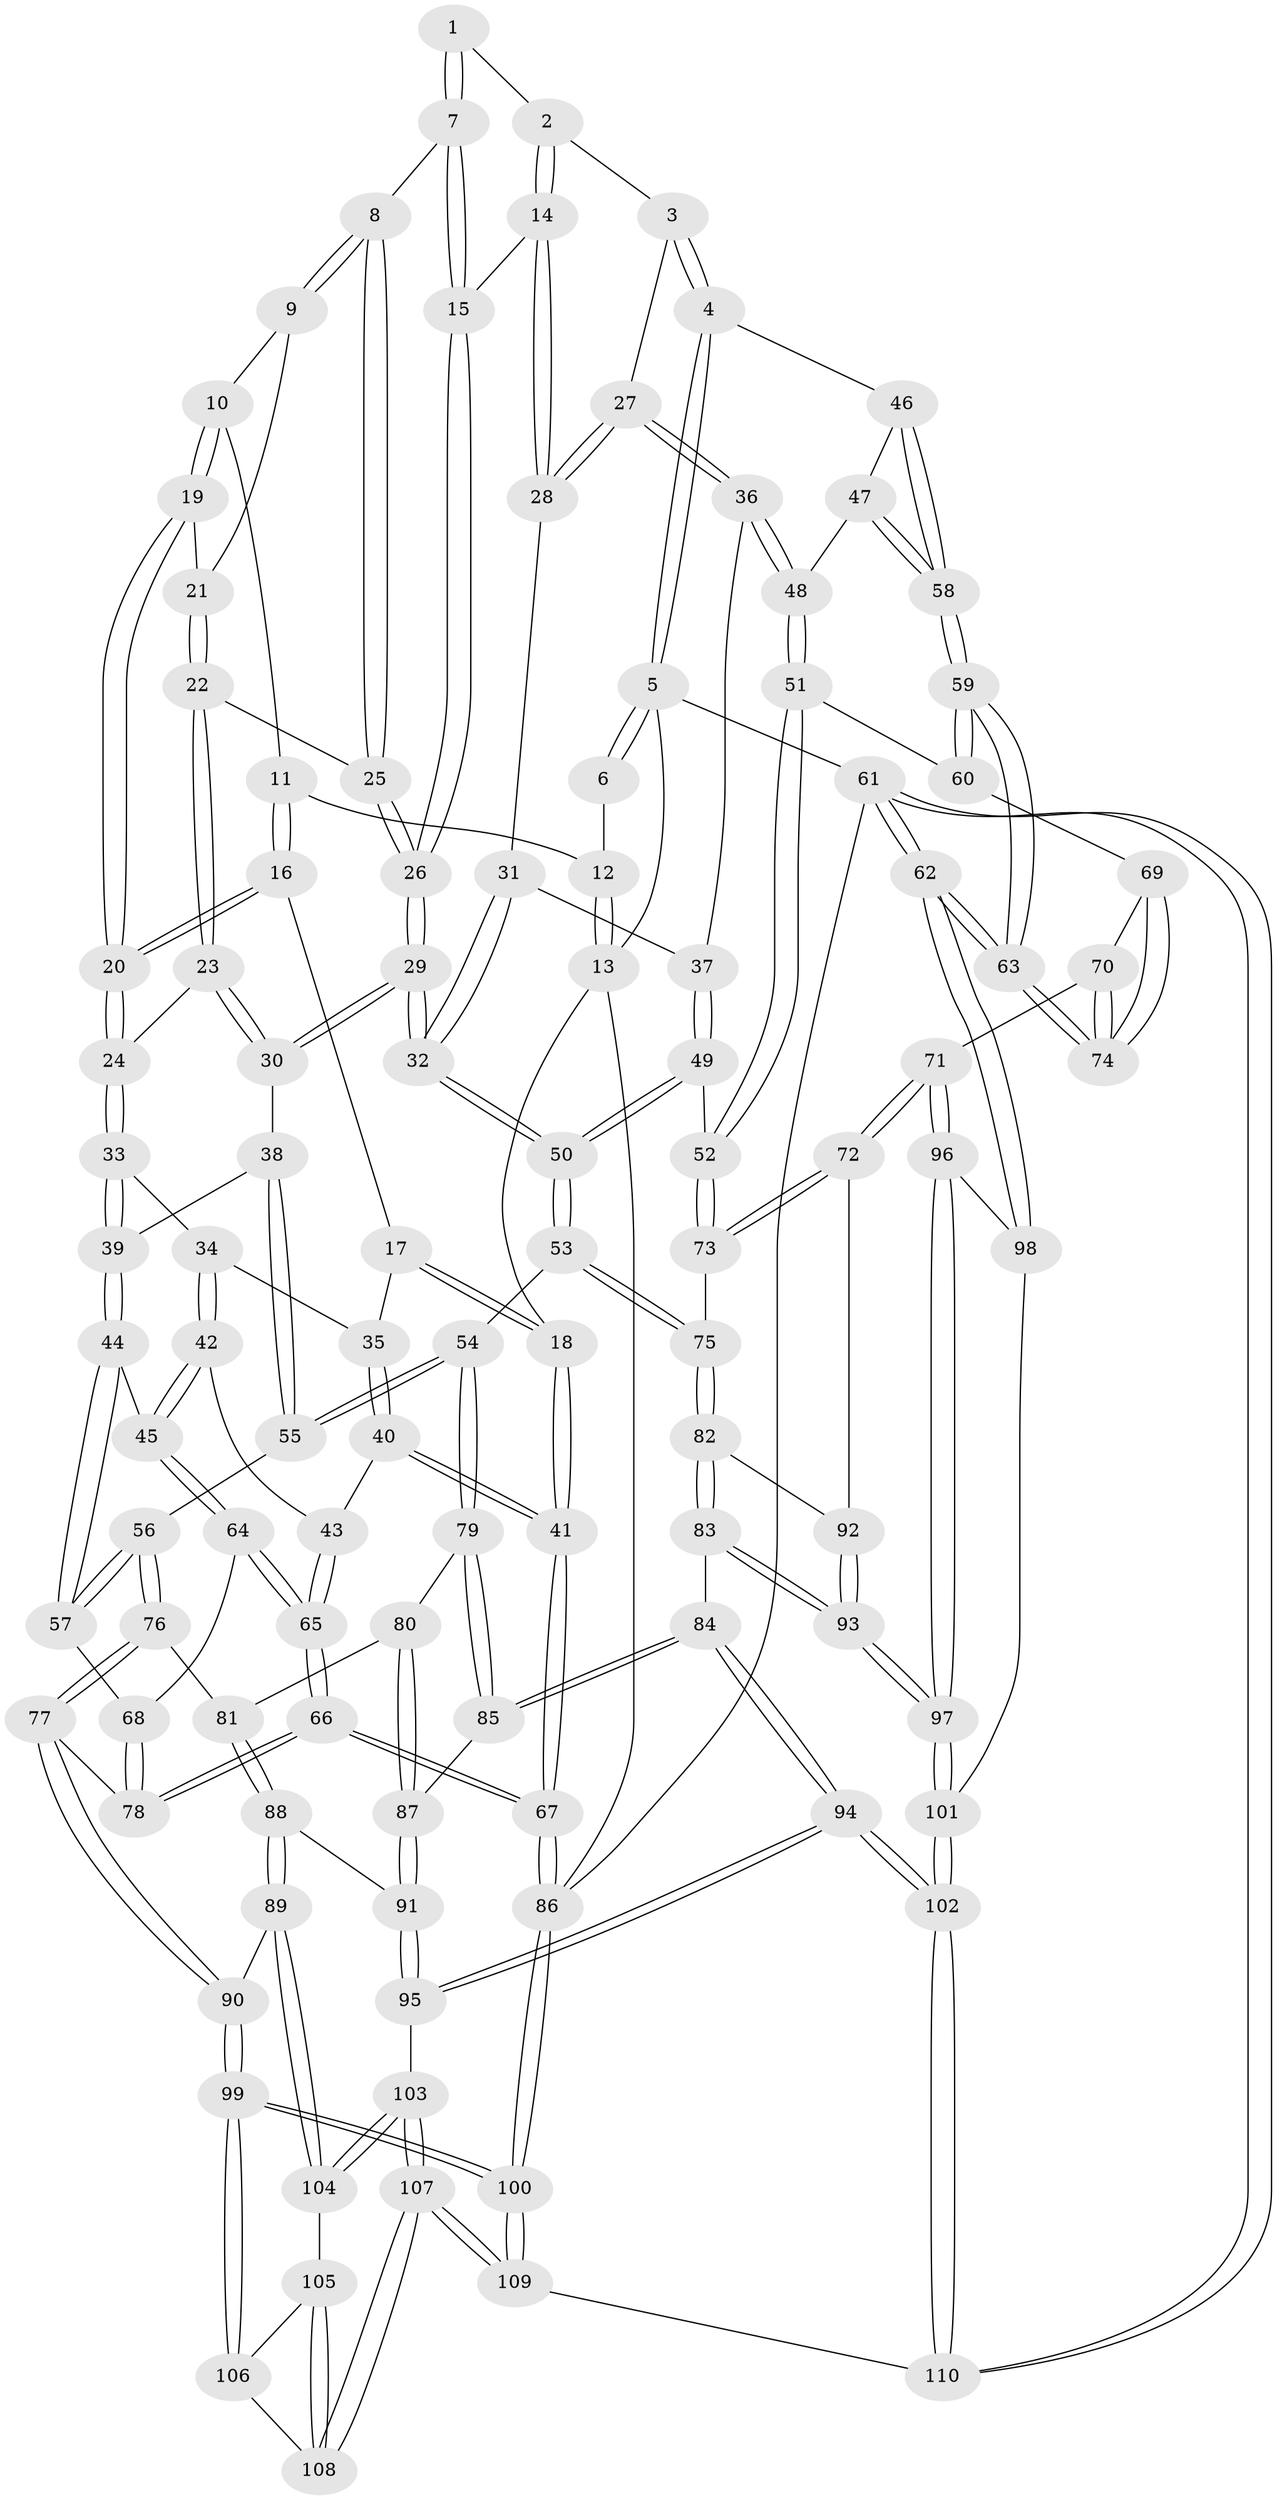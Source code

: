 // Generated by graph-tools (version 1.1) at 2025/17/03/09/25 04:17:06]
// undirected, 110 vertices, 272 edges
graph export_dot {
graph [start="1"]
  node [color=gray90,style=filled];
  1 [pos="+0.5716639536254595+0"];
  2 [pos="+0.7323711334536612+0.06768245787936139"];
  3 [pos="+0.9328770319797498+0.09127520201322488"];
  4 [pos="+1+0"];
  5 [pos="+1+0"];
  6 [pos="+0.5615337863476132+0"];
  7 [pos="+0.5202769644997374+0.11119361322846069"];
  8 [pos="+0.5182633288025772+0.11254424203786648"];
  9 [pos="+0.46039925853952657+0.11209123666443273"];
  10 [pos="+0.25607904155655487+0.0606218966878558"];
  11 [pos="+0.21050595948451625+0.0208083083724836"];
  12 [pos="+0.12618951826299638+0"];
  13 [pos="+0+0"];
  14 [pos="+0.6810514872716914+0.22400028022017543"];
  15 [pos="+0.6190785848056961+0.2012458517813409"];
  16 [pos="+0.18456053196252117+0.10518102006222117"];
  17 [pos="+0.02401312108159359+0.23557061555529077"];
  18 [pos="+0+0.14378300703694155"];
  19 [pos="+0.31101949652655464+0.16158788692602064"];
  20 [pos="+0.19977832251411265+0.27660803893528063"];
  21 [pos="+0.33118051658075076+0.18669426623520885"];
  22 [pos="+0.3517859505149056+0.25197510134462225"];
  23 [pos="+0.3358177891359186+0.26965129233663115"];
  24 [pos="+0.19971573205997956+0.2790899406452866"];
  25 [pos="+0.44425241671573446+0.24873588410671582"];
  26 [pos="+0.5015074529805251+0.35936751497294606"];
  27 [pos="+0.7999374646513363+0.28437453394294276"];
  28 [pos="+0.693674993120349+0.23765285411947498"];
  29 [pos="+0.5046871095692287+0.38495048381326863"];
  30 [pos="+0.3441670085408289+0.3700160516466241"];
  31 [pos="+0.6469882693665606+0.3047320010395923"];
  32 [pos="+0.5175603064657684+0.4059702682213487"];
  33 [pos="+0.19613348862781346+0.2836766160729212"];
  34 [pos="+0.1269826586404306+0.3079542691241263"];
  35 [pos="+0.10497470086787355+0.30237363816547375"];
  36 [pos="+0.8080378058769813+0.3108316351092491"];
  37 [pos="+0.6641007534498479+0.4111095112177999"];
  38 [pos="+0.31040879601171184+0.40789814903903243"];
  39 [pos="+0.2663474465532828+0.4154610697980148"];
  40 [pos="+0+0.4479955579849569"];
  41 [pos="+0+0.4557423298156305"];
  42 [pos="+0.1398534102241337+0.4527955845342059"];
  43 [pos="+0.026688342864931706+0.4635031267610034"];
  44 [pos="+0.20896063931422285+0.48379181114796294"];
  45 [pos="+0.18336373654973548+0.48300090500119613"];
  46 [pos="+1+0.06762375002136574"];
  47 [pos="+0.8554134439105228+0.36898040943977467"];
  48 [pos="+0.849464488986862+0.3700813038867294"];
  49 [pos="+0.6072770624153943+0.4797515988862263"];
  50 [pos="+0.5386717520994533+0.48442464505480176"];
  51 [pos="+0.8475168171512631+0.46247453460907084"];
  52 [pos="+0.7260770944099993+0.5251475523704127"];
  53 [pos="+0.5201282323223326+0.513498295807328"];
  54 [pos="+0.4997433147512574+0.5246368157172809"];
  55 [pos="+0.37863688932730194+0.4930538133105227"];
  56 [pos="+0.2719599690162653+0.5591587281259928"];
  57 [pos="+0.25788015673699166+0.550340105154284"];
  58 [pos="+1+0.4144123881258899"];
  59 [pos="+1+0.5389788212028211"];
  60 [pos="+0.8643420435703799+0.48082519400634277"];
  61 [pos="+1+1"];
  62 [pos="+1+1"];
  63 [pos="+1+0.6945345144013167"];
  64 [pos="+0.10374982996723273+0.6017330471231825"];
  65 [pos="+0.09335034772822533+0.6119523827350929"];
  66 [pos="+0.047721357810691194+0.7256232498715647"];
  67 [pos="+0+0.8616764676827406"];
  68 [pos="+0.2099335242830309+0.5968670023073535"];
  69 [pos="+0.8697353734932898+0.5175012998721132"];
  70 [pos="+0.8537607474170386+0.7048821233378657"];
  71 [pos="+0.8486526648094115+0.7081776639589299"];
  72 [pos="+0.8469633906187176+0.7079716609352704"];
  73 [pos="+0.7292997680752532+0.576454765534327"];
  74 [pos="+1+0.6866207128163009"];
  75 [pos="+0.6314540911208911+0.7080866343127045"];
  76 [pos="+0.28709847176185216+0.5876578962900256"];
  77 [pos="+0.20108310724987166+0.7414492323907644"];
  78 [pos="+0.17299137329531816+0.7344003354143804"];
  79 [pos="+0.46558356570195303+0.5745070665027505"];
  80 [pos="+0.3834441096931776+0.6446499721829552"];
  81 [pos="+0.3799489312234876+0.6459637480080426"];
  82 [pos="+0.6321392861891579+0.7152663098040685"];
  83 [pos="+0.6223081008176565+0.7335212855189416"];
  84 [pos="+0.5735167820916157+0.7699781715482137"];
  85 [pos="+0.5140996090862623+0.7532237409461635"];
  86 [pos="+0+1"];
  87 [pos="+0.48505715303014724+0.7560602341524872"];
  88 [pos="+0.3103964854925592+0.7769867522446864"];
  89 [pos="+0.2984944805417687+0.7834689494312023"];
  90 [pos="+0.26352453989611807+0.78059750053437"];
  91 [pos="+0.4199383434554737+0.7969652373851432"];
  92 [pos="+0.8048931886712174+0.7197209971381111"];
  93 [pos="+0.7193728556977483+0.8492332070139127"];
  94 [pos="+0.5561702150317156+0.9230271630392837"];
  95 [pos="+0.4640212809247283+0.911890405208705"];
  96 [pos="+0.8584529946930286+0.802434559333241"];
  97 [pos="+0.735233568913862+0.9127155460649777"];
  98 [pos="+0.8894131221411831+0.8408771991114851"];
  99 [pos="+0.18803669382402932+0.940833225269411"];
  100 [pos="+0+1"];
  101 [pos="+0.7084127856342805+1"];
  102 [pos="+0.6953910023527097+1"];
  103 [pos="+0.42379523976559175+0.9300215474197081"];
  104 [pos="+0.31224538565458027+0.8234839156915257"];
  105 [pos="+0.3099382630202056+0.8965633342727948"];
  106 [pos="+0.23678395255925339+0.9304690087300352"];
  107 [pos="+0.35656849702420734+1"];
  108 [pos="+0.3208710634430489+0.9375721258024092"];
  109 [pos="+0.2774700697043132+1"];
  110 [pos="+0.7317904796649881+1"];
  1 -- 2;
  1 -- 7;
  1 -- 7;
  2 -- 3;
  2 -- 14;
  2 -- 14;
  3 -- 4;
  3 -- 4;
  3 -- 27;
  4 -- 5;
  4 -- 5;
  4 -- 46;
  5 -- 6;
  5 -- 6;
  5 -- 13;
  5 -- 61;
  6 -- 12;
  7 -- 8;
  7 -- 15;
  7 -- 15;
  8 -- 9;
  8 -- 9;
  8 -- 25;
  8 -- 25;
  9 -- 10;
  9 -- 21;
  10 -- 11;
  10 -- 19;
  10 -- 19;
  11 -- 12;
  11 -- 16;
  11 -- 16;
  12 -- 13;
  12 -- 13;
  13 -- 18;
  13 -- 86;
  14 -- 15;
  14 -- 28;
  14 -- 28;
  15 -- 26;
  15 -- 26;
  16 -- 17;
  16 -- 20;
  16 -- 20;
  17 -- 18;
  17 -- 18;
  17 -- 35;
  18 -- 41;
  18 -- 41;
  19 -- 20;
  19 -- 20;
  19 -- 21;
  20 -- 24;
  20 -- 24;
  21 -- 22;
  21 -- 22;
  22 -- 23;
  22 -- 23;
  22 -- 25;
  23 -- 24;
  23 -- 30;
  23 -- 30;
  24 -- 33;
  24 -- 33;
  25 -- 26;
  25 -- 26;
  26 -- 29;
  26 -- 29;
  27 -- 28;
  27 -- 28;
  27 -- 36;
  27 -- 36;
  28 -- 31;
  29 -- 30;
  29 -- 30;
  29 -- 32;
  29 -- 32;
  30 -- 38;
  31 -- 32;
  31 -- 32;
  31 -- 37;
  32 -- 50;
  32 -- 50;
  33 -- 34;
  33 -- 39;
  33 -- 39;
  34 -- 35;
  34 -- 42;
  34 -- 42;
  35 -- 40;
  35 -- 40;
  36 -- 37;
  36 -- 48;
  36 -- 48;
  37 -- 49;
  37 -- 49;
  38 -- 39;
  38 -- 55;
  38 -- 55;
  39 -- 44;
  39 -- 44;
  40 -- 41;
  40 -- 41;
  40 -- 43;
  41 -- 67;
  41 -- 67;
  42 -- 43;
  42 -- 45;
  42 -- 45;
  43 -- 65;
  43 -- 65;
  44 -- 45;
  44 -- 57;
  44 -- 57;
  45 -- 64;
  45 -- 64;
  46 -- 47;
  46 -- 58;
  46 -- 58;
  47 -- 48;
  47 -- 58;
  47 -- 58;
  48 -- 51;
  48 -- 51;
  49 -- 50;
  49 -- 50;
  49 -- 52;
  50 -- 53;
  50 -- 53;
  51 -- 52;
  51 -- 52;
  51 -- 60;
  52 -- 73;
  52 -- 73;
  53 -- 54;
  53 -- 75;
  53 -- 75;
  54 -- 55;
  54 -- 55;
  54 -- 79;
  54 -- 79;
  55 -- 56;
  56 -- 57;
  56 -- 57;
  56 -- 76;
  56 -- 76;
  57 -- 68;
  58 -- 59;
  58 -- 59;
  59 -- 60;
  59 -- 60;
  59 -- 63;
  59 -- 63;
  60 -- 69;
  61 -- 62;
  61 -- 62;
  61 -- 110;
  61 -- 110;
  61 -- 86;
  62 -- 63;
  62 -- 63;
  62 -- 98;
  62 -- 98;
  63 -- 74;
  63 -- 74;
  64 -- 65;
  64 -- 65;
  64 -- 68;
  65 -- 66;
  65 -- 66;
  66 -- 67;
  66 -- 67;
  66 -- 78;
  66 -- 78;
  67 -- 86;
  67 -- 86;
  68 -- 78;
  68 -- 78;
  69 -- 70;
  69 -- 74;
  69 -- 74;
  70 -- 71;
  70 -- 74;
  70 -- 74;
  71 -- 72;
  71 -- 72;
  71 -- 96;
  71 -- 96;
  72 -- 73;
  72 -- 73;
  72 -- 92;
  73 -- 75;
  75 -- 82;
  75 -- 82;
  76 -- 77;
  76 -- 77;
  76 -- 81;
  77 -- 78;
  77 -- 90;
  77 -- 90;
  79 -- 80;
  79 -- 85;
  79 -- 85;
  80 -- 81;
  80 -- 87;
  80 -- 87;
  81 -- 88;
  81 -- 88;
  82 -- 83;
  82 -- 83;
  82 -- 92;
  83 -- 84;
  83 -- 93;
  83 -- 93;
  84 -- 85;
  84 -- 85;
  84 -- 94;
  84 -- 94;
  85 -- 87;
  86 -- 100;
  86 -- 100;
  87 -- 91;
  87 -- 91;
  88 -- 89;
  88 -- 89;
  88 -- 91;
  89 -- 90;
  89 -- 104;
  89 -- 104;
  90 -- 99;
  90 -- 99;
  91 -- 95;
  91 -- 95;
  92 -- 93;
  92 -- 93;
  93 -- 97;
  93 -- 97;
  94 -- 95;
  94 -- 95;
  94 -- 102;
  94 -- 102;
  95 -- 103;
  96 -- 97;
  96 -- 97;
  96 -- 98;
  97 -- 101;
  97 -- 101;
  98 -- 101;
  99 -- 100;
  99 -- 100;
  99 -- 106;
  99 -- 106;
  100 -- 109;
  100 -- 109;
  101 -- 102;
  101 -- 102;
  102 -- 110;
  102 -- 110;
  103 -- 104;
  103 -- 104;
  103 -- 107;
  103 -- 107;
  104 -- 105;
  105 -- 106;
  105 -- 108;
  105 -- 108;
  106 -- 108;
  107 -- 108;
  107 -- 108;
  107 -- 109;
  107 -- 109;
  109 -- 110;
}
